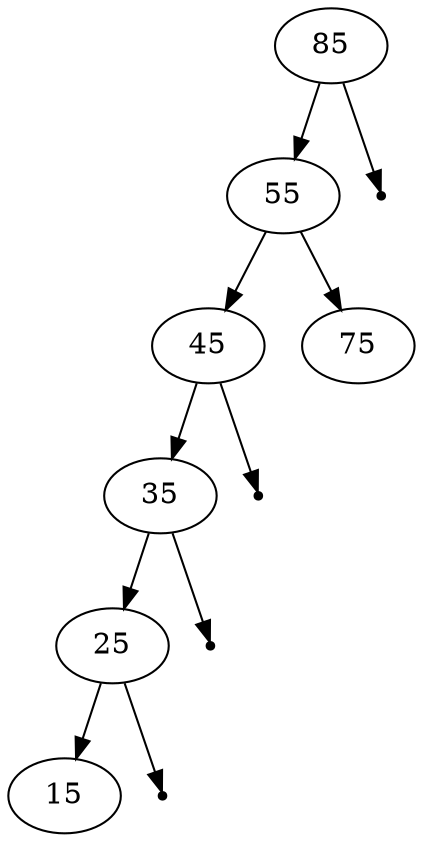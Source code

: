 digraph G { 
  graph [ordering="out"];
  null0 [shape=point];
  null1 [shape=point];
  null2 [shape=point];
  null3 [shape=point];
  85 -> 55
  85 -> null0
  55 -> 45
  55 -> 75
  45 -> 35
  45 -> null1
  35 -> 25
  35 -> null2
  25 -> 15
  25 -> null3
}

